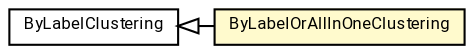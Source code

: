 #!/usr/local/bin/dot
#
# Class diagram 
# Generated by UMLGraph version R5_7_2-60-g0e99a6 (http://www.spinellis.gr/umlgraph/)
#

digraph G {
	graph [fontnames="svg"]
	edge [fontname="Roboto",fontsize=7,labelfontname="Roboto",labelfontsize=7,color="black"];
	node [fontname="Roboto",fontcolor="black",fontsize=8,shape=plaintext,margin=0,width=0,height=0];
	nodesep=0.15;
	ranksep=0.25;
	rankdir=LR;
	// de.lmu.ifi.dbs.elki.algorithm.clustering.trivial.ByLabelClustering
	c1998501 [label=<<table title="de.lmu.ifi.dbs.elki.algorithm.clustering.trivial.ByLabelClustering" border="0" cellborder="1" cellspacing="0" cellpadding="2" href="ByLabelClustering.html" target="_parent">
		<tr><td><table border="0" cellspacing="0" cellpadding="1">
		<tr><td align="center" balign="center"> <font face="Roboto">ByLabelClustering</font> </td></tr>
		</table></td></tr>
		</table>>, URL="ByLabelClustering.html"];
	// de.lmu.ifi.dbs.elki.algorithm.clustering.trivial.ByLabelOrAllInOneClustering
	c1998503 [label=<<table title="de.lmu.ifi.dbs.elki.algorithm.clustering.trivial.ByLabelOrAllInOneClustering" border="0" cellborder="1" cellspacing="0" cellpadding="2" bgcolor="lemonChiffon" href="ByLabelOrAllInOneClustering.html" target="_parent">
		<tr><td><table border="0" cellspacing="0" cellpadding="1">
		<tr><td align="center" balign="center"> <font face="Roboto">ByLabelOrAllInOneClustering</font> </td></tr>
		</table></td></tr>
		</table>>, URL="ByLabelOrAllInOneClustering.html"];
	// de.lmu.ifi.dbs.elki.algorithm.clustering.trivial.ByLabelOrAllInOneClustering extends de.lmu.ifi.dbs.elki.algorithm.clustering.trivial.ByLabelClustering
	c1998501 -> c1998503 [arrowtail=empty,dir=back,weight=10];
}

